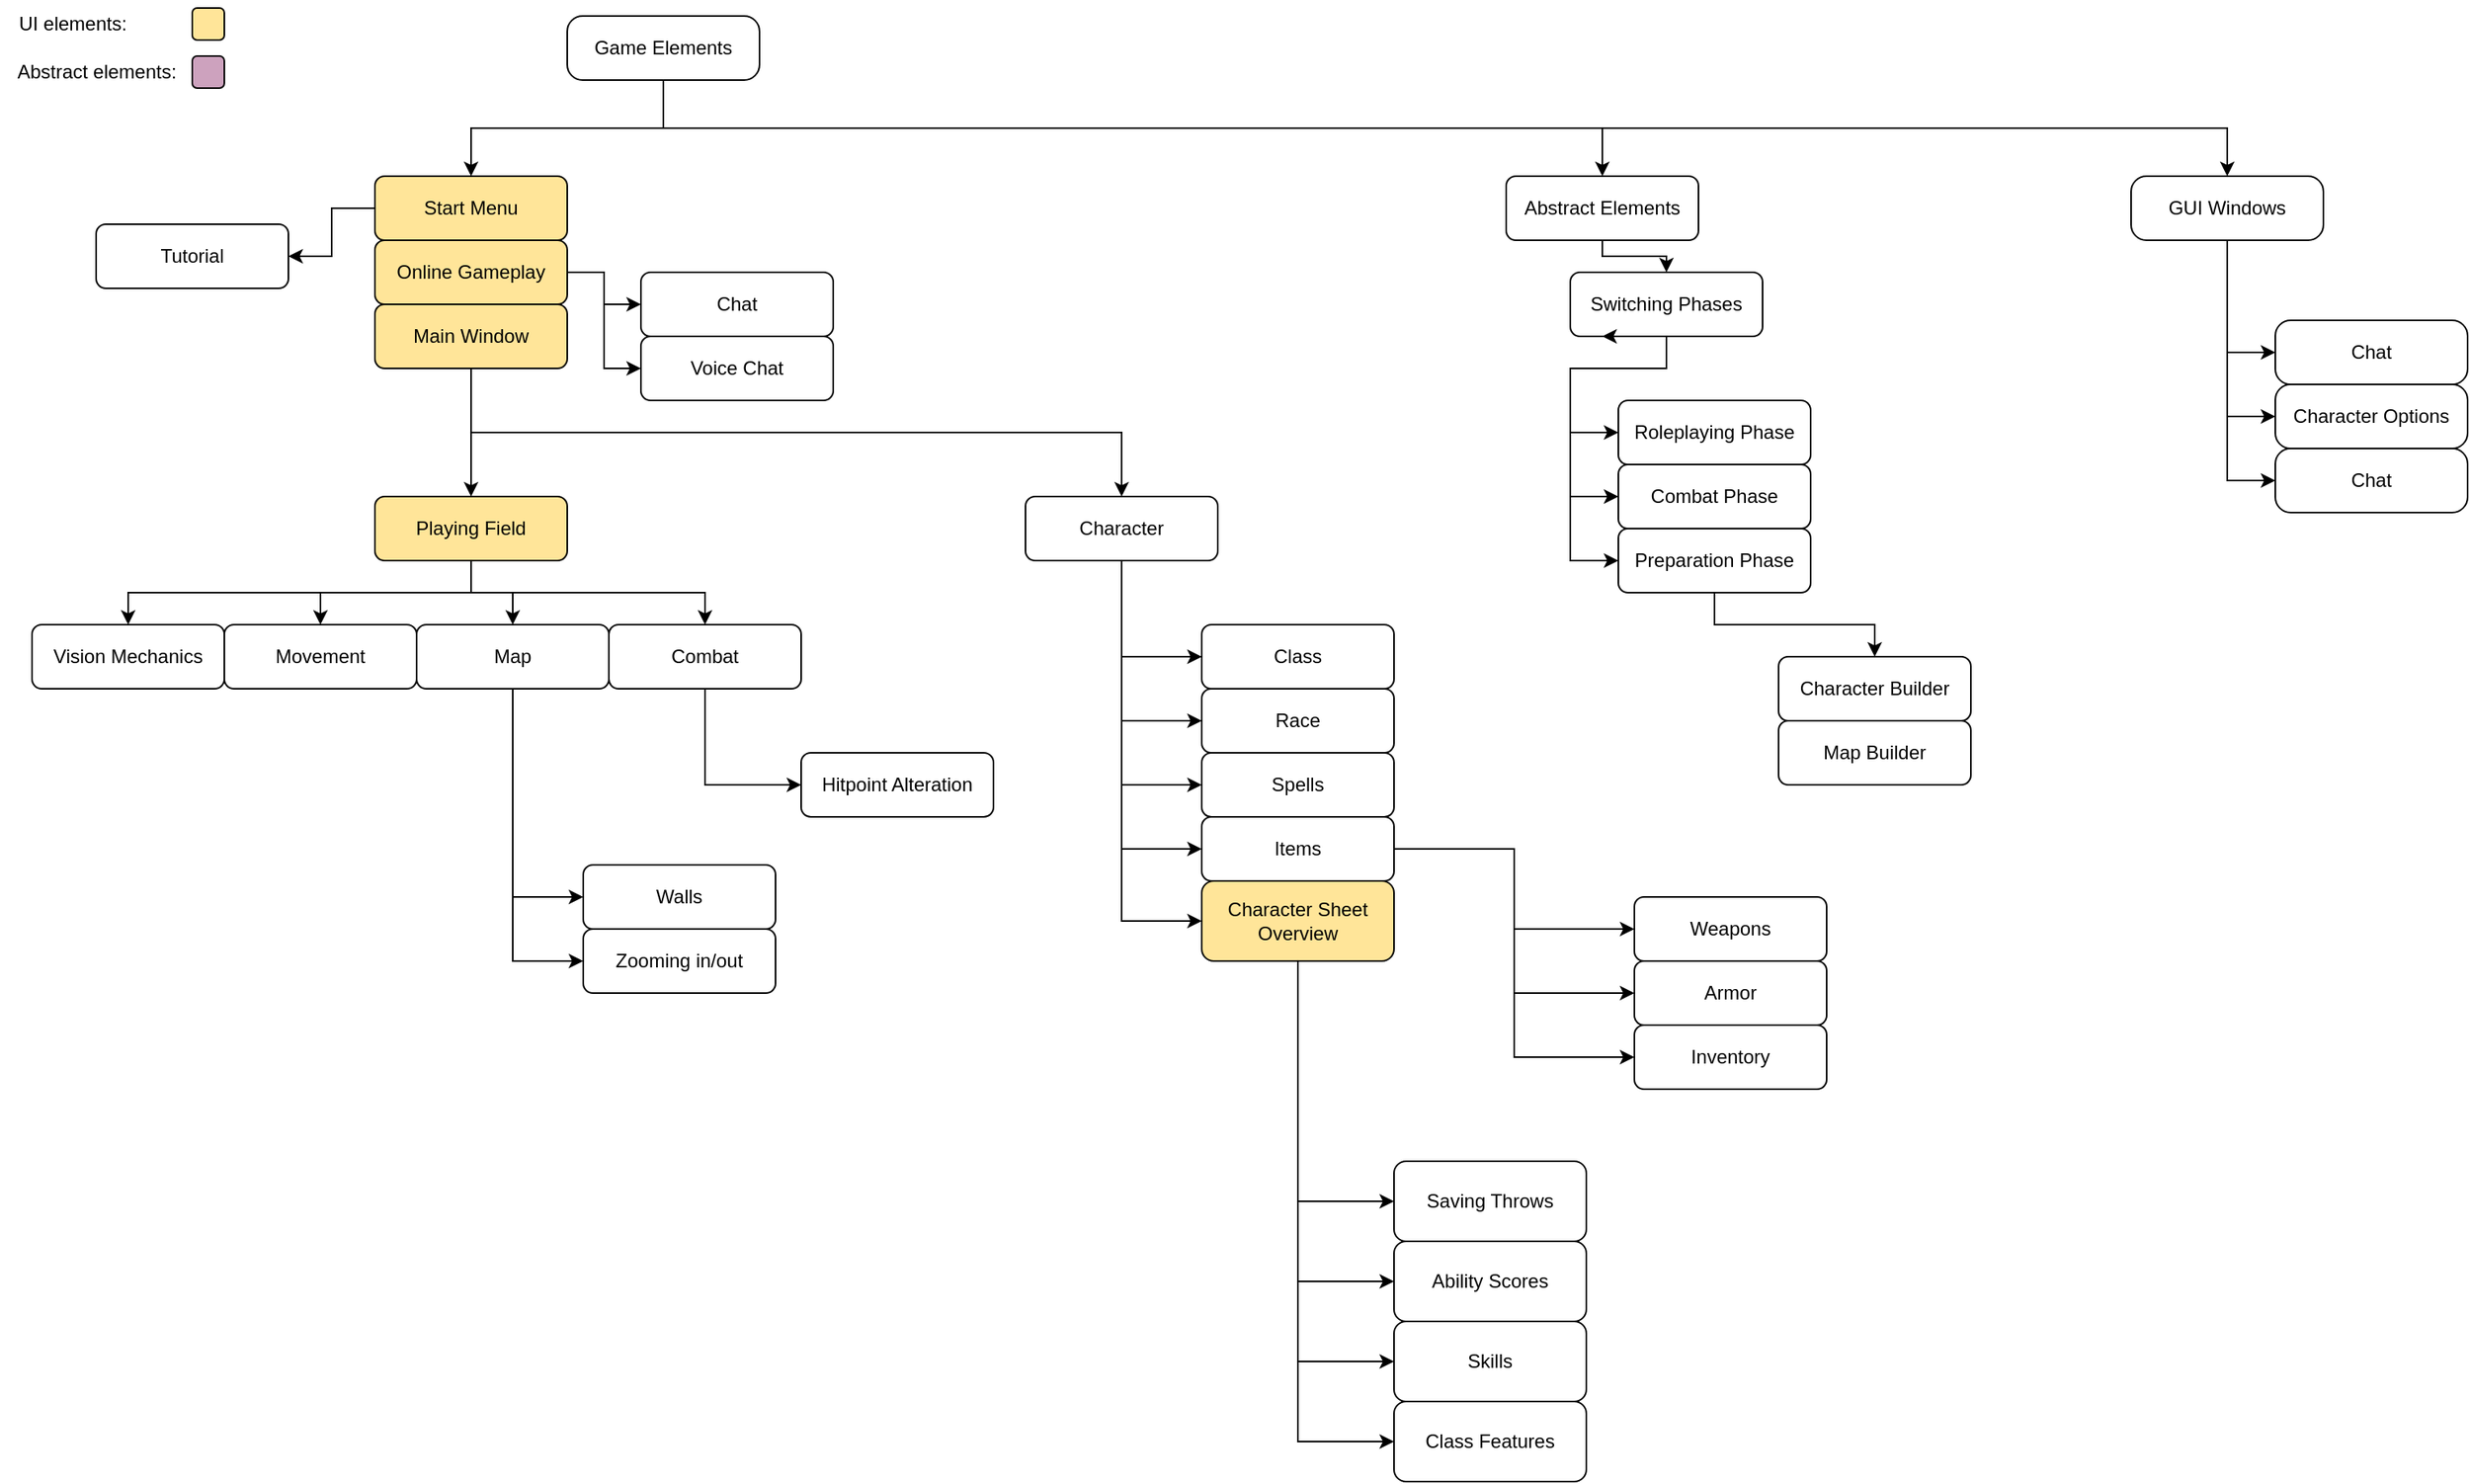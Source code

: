 <mxfile version="20.6.0" type="github">
  <diagram id="C5RBs43oDa-KdzZeNtuy" name="Page-1">
    <mxGraphModel dx="992" dy="571" grid="1" gridSize="10" guides="1" tooltips="1" connect="1" arrows="1" fold="1" page="1" pageScale="1" pageWidth="827" pageHeight="1169" math="0" shadow="0">
      <root>
        <mxCell id="WIyWlLk6GJQsqaUBKTNV-0" />
        <mxCell id="WIyWlLk6GJQsqaUBKTNV-1" parent="WIyWlLk6GJQsqaUBKTNV-0" />
        <mxCell id="jx4LFwp-OBBai578u4oB-67" style="edgeStyle=orthogonalEdgeStyle;rounded=0;orthogonalLoop=1;jettySize=auto;html=1;entryX=0.5;entryY=0;entryDx=0;entryDy=0;" parent="WIyWlLk6GJQsqaUBKTNV-1" source="X6m0LNsTIrMTmhEbzn1Y-8" target="X6m0LNsTIrMTmhEbzn1Y-15" edge="1">
          <mxGeometry relative="1" as="geometry" />
        </mxCell>
        <mxCell id="jx4LFwp-OBBai578u4oB-74" style="edgeStyle=orthogonalEdgeStyle;rounded=0;orthogonalLoop=1;jettySize=auto;html=1;exitX=0.5;exitY=1;exitDx=0;exitDy=0;" parent="WIyWlLk6GJQsqaUBKTNV-1" source="X6m0LNsTIrMTmhEbzn1Y-8" target="X6m0LNsTIrMTmhEbzn1Y-19" edge="1">
          <mxGeometry relative="1" as="geometry" />
        </mxCell>
        <mxCell id="jx4LFwp-OBBai578u4oB-75" style="edgeStyle=orthogonalEdgeStyle;rounded=0;orthogonalLoop=1;jettySize=auto;html=1;entryX=0.5;entryY=0;entryDx=0;entryDy=0;exitX=0.5;exitY=1;exitDx=0;exitDy=0;" parent="WIyWlLk6GJQsqaUBKTNV-1" source="X6m0LNsTIrMTmhEbzn1Y-8" target="jx4LFwp-OBBai578u4oB-64" edge="1">
          <mxGeometry relative="1" as="geometry" />
        </mxCell>
        <mxCell id="X6m0LNsTIrMTmhEbzn1Y-8" value="Game Elements" style="rounded=1;whiteSpace=wrap;html=1;arcSize=24;" parent="WIyWlLk6GJQsqaUBKTNV-1" vertex="1">
          <mxGeometry x="354" y="20" width="120" height="40" as="geometry" />
        </mxCell>
        <mxCell id="A_jg6QtYTX-o13DUDRs6-0" value="" style="edgeStyle=orthogonalEdgeStyle;rounded=0;orthogonalLoop=1;jettySize=auto;html=1;" edge="1" parent="WIyWlLk6GJQsqaUBKTNV-1" source="X6m0LNsTIrMTmhEbzn1Y-15" target="LVBtN3Xu9n1xNQjiw8Hy-2">
          <mxGeometry relative="1" as="geometry" />
        </mxCell>
        <mxCell id="X6m0LNsTIrMTmhEbzn1Y-15" value="Start Menu" style="rounded=1;whiteSpace=wrap;html=1;fillColor=#FFE599;" parent="WIyWlLk6GJQsqaUBKTNV-1" vertex="1">
          <mxGeometry x="234" y="120" width="120" height="40" as="geometry" />
        </mxCell>
        <mxCell id="jx4LFwp-OBBai578u4oB-3" style="edgeStyle=orthogonalEdgeStyle;rounded=0;orthogonalLoop=1;jettySize=auto;html=1;exitX=1;exitY=0.5;exitDx=0;exitDy=0;entryX=0;entryY=0.5;entryDx=0;entryDy=0;" parent="WIyWlLk6GJQsqaUBKTNV-1" source="X6m0LNsTIrMTmhEbzn1Y-16" target="jx4LFwp-OBBai578u4oB-2" edge="1">
          <mxGeometry relative="1" as="geometry" />
        </mxCell>
        <mxCell id="jx4LFwp-OBBai578u4oB-53" style="edgeStyle=orthogonalEdgeStyle;rounded=0;orthogonalLoop=1;jettySize=auto;html=1;exitX=1;exitY=0.5;exitDx=0;exitDy=0;entryX=0;entryY=0.5;entryDx=0;entryDy=0;" parent="WIyWlLk6GJQsqaUBKTNV-1" source="X6m0LNsTIrMTmhEbzn1Y-16" target="jx4LFwp-OBBai578u4oB-4" edge="1">
          <mxGeometry relative="1" as="geometry" />
        </mxCell>
        <mxCell id="X6m0LNsTIrMTmhEbzn1Y-16" value="Online Gameplay" style="rounded=1;whiteSpace=wrap;html=1;fillColor=#FFE599;" parent="WIyWlLk6GJQsqaUBKTNV-1" vertex="1">
          <mxGeometry x="234" y="160" width="120" height="40" as="geometry" />
        </mxCell>
        <mxCell id="jx4LFwp-OBBai578u4oB-26" style="edgeStyle=orthogonalEdgeStyle;rounded=0;orthogonalLoop=1;jettySize=auto;html=1;exitX=0.5;exitY=1;exitDx=0;exitDy=0;" parent="WIyWlLk6GJQsqaUBKTNV-1" source="X6m0LNsTIrMTmhEbzn1Y-17" target="jx4LFwp-OBBai578u4oB-25" edge="1">
          <mxGeometry relative="1" as="geometry" />
        </mxCell>
        <mxCell id="X6m0LNsTIrMTmhEbzn1Y-17" value="Main Window" style="rounded=1;whiteSpace=wrap;html=1;fillColor=#FFE599;" parent="WIyWlLk6GJQsqaUBKTNV-1" vertex="1">
          <mxGeometry x="234" y="200" width="120" height="40" as="geometry" />
        </mxCell>
        <mxCell id="jx4LFwp-OBBai578u4oB-8" style="edgeStyle=orthogonalEdgeStyle;rounded=0;orthogonalLoop=1;jettySize=auto;html=1;exitX=0.5;exitY=1;exitDx=0;exitDy=0;entryX=0.5;entryY=0;entryDx=0;entryDy=0;" parent="WIyWlLk6GJQsqaUBKTNV-1" source="X6m0LNsTIrMTmhEbzn1Y-19" target="X6m0LNsTIrMTmhEbzn1Y-24" edge="1">
          <mxGeometry relative="1" as="geometry">
            <Array as="points">
              <mxPoint x="1000" y="170" />
              <mxPoint x="1040" y="170" />
            </Array>
          </mxGeometry>
        </mxCell>
        <mxCell id="X6m0LNsTIrMTmhEbzn1Y-19" value="Abstract Elements" style="rounded=1;whiteSpace=wrap;html=1;" parent="WIyWlLk6GJQsqaUBKTNV-1" vertex="1">
          <mxGeometry x="940" y="120" width="120" height="40" as="geometry" />
        </mxCell>
        <mxCell id="X6m0LNsTIrMTmhEbzn1Y-21" value="Roleplaying Phase&lt;br&gt;" style="rounded=1;whiteSpace=wrap;html=1;" parent="WIyWlLk6GJQsqaUBKTNV-1" vertex="1">
          <mxGeometry x="1010" y="260" width="120" height="40" as="geometry" />
        </mxCell>
        <mxCell id="X6m0LNsTIrMTmhEbzn1Y-22" value="Combat Phase" style="rounded=1;whiteSpace=wrap;html=1;" parent="WIyWlLk6GJQsqaUBKTNV-1" vertex="1">
          <mxGeometry x="1010" y="300" width="120" height="40" as="geometry" />
        </mxCell>
        <mxCell id="jx4LFwp-OBBai578u4oB-10" style="edgeStyle=orthogonalEdgeStyle;rounded=0;orthogonalLoop=1;jettySize=auto;html=1;exitX=0.5;exitY=1;exitDx=0;exitDy=0;" parent="WIyWlLk6GJQsqaUBKTNV-1" source="X6m0LNsTIrMTmhEbzn1Y-23" target="jx4LFwp-OBBai578u4oB-9" edge="1">
          <mxGeometry relative="1" as="geometry" />
        </mxCell>
        <mxCell id="X6m0LNsTIrMTmhEbzn1Y-23" value="Preparation Phase" style="rounded=1;whiteSpace=wrap;html=1;" parent="WIyWlLk6GJQsqaUBKTNV-1" vertex="1">
          <mxGeometry x="1010" y="340" width="120" height="40" as="geometry" />
        </mxCell>
        <mxCell id="X6m0LNsTIrMTmhEbzn1Y-24" value="Switching Phases" style="rounded=1;whiteSpace=wrap;html=1;" parent="WIyWlLk6GJQsqaUBKTNV-1" vertex="1">
          <mxGeometry x="980" y="180" width="120" height="40" as="geometry" />
        </mxCell>
        <mxCell id="X6m0LNsTIrMTmhEbzn1Y-26" value="" style="endArrow=classic;html=1;rounded=0;exitX=0.5;exitY=1;exitDx=0;exitDy=0;" parent="WIyWlLk6GJQsqaUBKTNV-1" source="X6m0LNsTIrMTmhEbzn1Y-24" edge="1">
          <mxGeometry width="50" height="50" relative="1" as="geometry">
            <mxPoint x="1040" y="270" as="sourcePoint" />
            <mxPoint x="1000" y="220" as="targetPoint" />
          </mxGeometry>
        </mxCell>
        <mxCell id="X6m0LNsTIrMTmhEbzn1Y-34" value="" style="endArrow=classic;html=1;rounded=0;exitX=0.5;exitY=1;exitDx=0;exitDy=0;entryX=0;entryY=0.5;entryDx=0;entryDy=0;" parent="WIyWlLk6GJQsqaUBKTNV-1" source="X6m0LNsTIrMTmhEbzn1Y-24" target="X6m0LNsTIrMTmhEbzn1Y-21" edge="1">
          <mxGeometry width="50" height="50" relative="1" as="geometry">
            <mxPoint x="980" y="240" as="sourcePoint" />
            <mxPoint x="980" y="340" as="targetPoint" />
            <Array as="points">
              <mxPoint x="1040" y="240" />
              <mxPoint x="980" y="240" />
              <mxPoint x="980" y="280" />
            </Array>
          </mxGeometry>
        </mxCell>
        <mxCell id="X6m0LNsTIrMTmhEbzn1Y-35" value="" style="endArrow=classic;html=1;rounded=0;entryX=0;entryY=0.5;entryDx=0;entryDy=0;" parent="WIyWlLk6GJQsqaUBKTNV-1" target="X6m0LNsTIrMTmhEbzn1Y-23" edge="1">
          <mxGeometry width="50" height="50" relative="1" as="geometry">
            <mxPoint x="980" y="240" as="sourcePoint" />
            <mxPoint x="1017" y="270" as="targetPoint" />
            <Array as="points">
              <mxPoint x="980" y="360" />
            </Array>
          </mxGeometry>
        </mxCell>
        <mxCell id="X6m0LNsTIrMTmhEbzn1Y-38" value="" style="endArrow=classic;html=1;rounded=0;entryX=0;entryY=0.5;entryDx=0;entryDy=0;" parent="WIyWlLk6GJQsqaUBKTNV-1" target="X6m0LNsTIrMTmhEbzn1Y-22" edge="1">
          <mxGeometry width="50" height="50" relative="1" as="geometry">
            <mxPoint x="980" y="240" as="sourcePoint" />
            <mxPoint x="1027" y="280" as="targetPoint" />
            <Array as="points">
              <mxPoint x="980" y="320" />
            </Array>
          </mxGeometry>
        </mxCell>
        <mxCell id="X6m0LNsTIrMTmhEbzn1Y-41" value="" style="endArrow=classic;html=1;rounded=0;exitX=0.5;exitY=1;exitDx=0;exitDy=0;" parent="WIyWlLk6GJQsqaUBKTNV-1" source="X6m0LNsTIrMTmhEbzn1Y-17" edge="1">
          <mxGeometry width="50" height="50" relative="1" as="geometry">
            <mxPoint x="410" y="320" as="sourcePoint" />
            <mxPoint x="294" y="320" as="targetPoint" />
          </mxGeometry>
        </mxCell>
        <mxCell id="jx4LFwp-OBBai578u4oB-14" style="edgeStyle=orthogonalEdgeStyle;rounded=0;orthogonalLoop=1;jettySize=auto;html=1;exitX=0.5;exitY=1;exitDx=0;exitDy=0;" parent="WIyWlLk6GJQsqaUBKTNV-1" source="X6m0LNsTIrMTmhEbzn1Y-42" target="jx4LFwp-OBBai578u4oB-13" edge="1">
          <mxGeometry relative="1" as="geometry" />
        </mxCell>
        <mxCell id="jx4LFwp-OBBai578u4oB-16" style="edgeStyle=orthogonalEdgeStyle;rounded=0;orthogonalLoop=1;jettySize=auto;html=1;exitX=0.5;exitY=1;exitDx=0;exitDy=0;" parent="WIyWlLk6GJQsqaUBKTNV-1" source="X6m0LNsTIrMTmhEbzn1Y-42" target="jx4LFwp-OBBai578u4oB-15" edge="1">
          <mxGeometry relative="1" as="geometry" />
        </mxCell>
        <mxCell id="jx4LFwp-OBBai578u4oB-18" style="edgeStyle=orthogonalEdgeStyle;rounded=0;orthogonalLoop=1;jettySize=auto;html=1;exitX=0.5;exitY=1;exitDx=0;exitDy=0;" parent="WIyWlLk6GJQsqaUBKTNV-1" source="X6m0LNsTIrMTmhEbzn1Y-42" target="jx4LFwp-OBBai578u4oB-17" edge="1">
          <mxGeometry relative="1" as="geometry" />
        </mxCell>
        <mxCell id="jx4LFwp-OBBai578u4oB-20" style="edgeStyle=orthogonalEdgeStyle;rounded=0;orthogonalLoop=1;jettySize=auto;html=1;exitX=0.5;exitY=1;exitDx=0;exitDy=0;" parent="WIyWlLk6GJQsqaUBKTNV-1" source="X6m0LNsTIrMTmhEbzn1Y-42" target="jx4LFwp-OBBai578u4oB-19" edge="1">
          <mxGeometry relative="1" as="geometry" />
        </mxCell>
        <mxCell id="X6m0LNsTIrMTmhEbzn1Y-42" value="Playing Field" style="rounded=1;whiteSpace=wrap;html=1;fillColor=#FFE599;" parent="WIyWlLk6GJQsqaUBKTNV-1" vertex="1">
          <mxGeometry x="234" y="320" width="120" height="40" as="geometry" />
        </mxCell>
        <mxCell id="jx4LFwp-OBBai578u4oB-0" value="" style="rounded=1;whiteSpace=wrap;html=1;fillColor=#FFE599;" parent="WIyWlLk6GJQsqaUBKTNV-1" vertex="1">
          <mxGeometry x="120" y="15" width="20" height="20" as="geometry" />
        </mxCell>
        <mxCell id="jx4LFwp-OBBai578u4oB-5" style="edgeStyle=orthogonalEdgeStyle;rounded=0;orthogonalLoop=1;jettySize=auto;html=1;" parent="WIyWlLk6GJQsqaUBKTNV-1" source="jx4LFwp-OBBai578u4oB-2" target="jx4LFwp-OBBai578u4oB-4" edge="1">
          <mxGeometry relative="1" as="geometry" />
        </mxCell>
        <mxCell id="jx4LFwp-OBBai578u4oB-2" value="Chat" style="rounded=1;whiteSpace=wrap;html=1;" parent="WIyWlLk6GJQsqaUBKTNV-1" vertex="1">
          <mxGeometry x="400" y="180" width="120" height="40" as="geometry" />
        </mxCell>
        <mxCell id="jx4LFwp-OBBai578u4oB-4" value="Voice Chat" style="rounded=1;whiteSpace=wrap;html=1;" parent="WIyWlLk6GJQsqaUBKTNV-1" vertex="1">
          <mxGeometry x="400" y="220" width="120" height="40" as="geometry" />
        </mxCell>
        <mxCell id="jx4LFwp-OBBai578u4oB-12" style="edgeStyle=orthogonalEdgeStyle;rounded=0;orthogonalLoop=1;jettySize=auto;html=1;exitX=0.5;exitY=1;exitDx=0;exitDy=0;" parent="WIyWlLk6GJQsqaUBKTNV-1" source="jx4LFwp-OBBai578u4oB-9" target="jx4LFwp-OBBai578u4oB-11" edge="1">
          <mxGeometry relative="1" as="geometry" />
        </mxCell>
        <mxCell id="jx4LFwp-OBBai578u4oB-9" value="Character Builder" style="rounded=1;whiteSpace=wrap;html=1;" parent="WIyWlLk6GJQsqaUBKTNV-1" vertex="1">
          <mxGeometry x="1110" y="420" width="120" height="40" as="geometry" />
        </mxCell>
        <mxCell id="jx4LFwp-OBBai578u4oB-11" value="Map Builder" style="rounded=1;whiteSpace=wrap;html=1;" parent="WIyWlLk6GJQsqaUBKTNV-1" vertex="1">
          <mxGeometry x="1110" y="460" width="120" height="40" as="geometry" />
        </mxCell>
        <mxCell id="jx4LFwp-OBBai578u4oB-13" value="Movement" style="rounded=1;whiteSpace=wrap;html=1;" parent="WIyWlLk6GJQsqaUBKTNV-1" vertex="1">
          <mxGeometry x="140" y="400" width="120" height="40" as="geometry" />
        </mxCell>
        <mxCell id="jx4LFwp-OBBai578u4oB-22" style="edgeStyle=orthogonalEdgeStyle;rounded=0;orthogonalLoop=1;jettySize=auto;html=1;exitX=0.5;exitY=1;exitDx=0;exitDy=0;entryX=0;entryY=0.5;entryDx=0;entryDy=0;" parent="WIyWlLk6GJQsqaUBKTNV-1" source="jx4LFwp-OBBai578u4oB-15" target="jx4LFwp-OBBai578u4oB-21" edge="1">
          <mxGeometry relative="1" as="geometry" />
        </mxCell>
        <mxCell id="jx4LFwp-OBBai578u4oB-59" style="edgeStyle=orthogonalEdgeStyle;rounded=0;orthogonalLoop=1;jettySize=auto;html=1;entryX=0;entryY=0.5;entryDx=0;entryDy=0;" parent="WIyWlLk6GJQsqaUBKTNV-1" source="jx4LFwp-OBBai578u4oB-15" target="jx4LFwp-OBBai578u4oB-57" edge="1">
          <mxGeometry relative="1" as="geometry" />
        </mxCell>
        <mxCell id="jx4LFwp-OBBai578u4oB-15" value="Map" style="rounded=1;whiteSpace=wrap;html=1;" parent="WIyWlLk6GJQsqaUBKTNV-1" vertex="1">
          <mxGeometry x="260" y="400" width="120" height="40" as="geometry" />
        </mxCell>
        <mxCell id="jx4LFwp-OBBai578u4oB-63" style="edgeStyle=orthogonalEdgeStyle;rounded=0;orthogonalLoop=1;jettySize=auto;html=1;entryX=0;entryY=0.5;entryDx=0;entryDy=0;" parent="WIyWlLk6GJQsqaUBKTNV-1" source="jx4LFwp-OBBai578u4oB-17" target="jx4LFwp-OBBai578u4oB-62" edge="1">
          <mxGeometry relative="1" as="geometry" />
        </mxCell>
        <mxCell id="jx4LFwp-OBBai578u4oB-17" value="Combat" style="rounded=1;whiteSpace=wrap;html=1;" parent="WIyWlLk6GJQsqaUBKTNV-1" vertex="1">
          <mxGeometry x="380" y="400" width="120" height="40" as="geometry" />
        </mxCell>
        <mxCell id="jx4LFwp-OBBai578u4oB-19" value="Vision Mechanics" style="rounded=1;whiteSpace=wrap;html=1;" parent="WIyWlLk6GJQsqaUBKTNV-1" vertex="1">
          <mxGeometry x="20" y="400" width="120" height="40" as="geometry" />
        </mxCell>
        <mxCell id="jx4LFwp-OBBai578u4oB-21" value="Zooming in/out" style="rounded=1;whiteSpace=wrap;html=1;" parent="WIyWlLk6GJQsqaUBKTNV-1" vertex="1">
          <mxGeometry x="364" y="590" width="120" height="40" as="geometry" />
        </mxCell>
        <mxCell id="jx4LFwp-OBBai578u4oB-28" style="edgeStyle=orthogonalEdgeStyle;rounded=0;orthogonalLoop=1;jettySize=auto;html=1;" parent="WIyWlLk6GJQsqaUBKTNV-1" source="jx4LFwp-OBBai578u4oB-25" target="jx4LFwp-OBBai578u4oB-27" edge="1">
          <mxGeometry relative="1" as="geometry">
            <Array as="points">
              <mxPoint x="700" y="420" />
            </Array>
          </mxGeometry>
        </mxCell>
        <mxCell id="jx4LFwp-OBBai578u4oB-30" style="edgeStyle=orthogonalEdgeStyle;rounded=0;orthogonalLoop=1;jettySize=auto;html=1;entryX=0;entryY=0.5;entryDx=0;entryDy=0;" parent="WIyWlLk6GJQsqaUBKTNV-1" source="jx4LFwp-OBBai578u4oB-25" target="jx4LFwp-OBBai578u4oB-29" edge="1">
          <mxGeometry relative="1" as="geometry" />
        </mxCell>
        <mxCell id="jx4LFwp-OBBai578u4oB-32" style="edgeStyle=orthogonalEdgeStyle;rounded=0;orthogonalLoop=1;jettySize=auto;html=1;" parent="WIyWlLk6GJQsqaUBKTNV-1" source="jx4LFwp-OBBai578u4oB-25" target="jx4LFwp-OBBai578u4oB-31" edge="1">
          <mxGeometry relative="1" as="geometry" />
        </mxCell>
        <mxCell id="jx4LFwp-OBBai578u4oB-33" style="edgeStyle=orthogonalEdgeStyle;rounded=0;orthogonalLoop=1;jettySize=auto;html=1;exitX=0.5;exitY=1;exitDx=0;exitDy=0;entryX=0;entryY=0.5;entryDx=0;entryDy=0;" parent="WIyWlLk6GJQsqaUBKTNV-1" source="jx4LFwp-OBBai578u4oB-25" target="jx4LFwp-OBBai578u4oB-31" edge="1">
          <mxGeometry relative="1" as="geometry" />
        </mxCell>
        <mxCell id="jx4LFwp-OBBai578u4oB-37" style="edgeStyle=orthogonalEdgeStyle;rounded=0;orthogonalLoop=1;jettySize=auto;html=1;exitX=0.5;exitY=1;exitDx=0;exitDy=0;entryX=0;entryY=0.5;entryDx=0;entryDy=0;" parent="WIyWlLk6GJQsqaUBKTNV-1" source="jx4LFwp-OBBai578u4oB-25" target="jx4LFwp-OBBai578u4oB-34" edge="1">
          <mxGeometry relative="1" as="geometry" />
        </mxCell>
        <mxCell id="jx4LFwp-OBBai578u4oB-45" style="edgeStyle=orthogonalEdgeStyle;rounded=0;orthogonalLoop=1;jettySize=auto;html=1;exitX=0.5;exitY=1;exitDx=0;exitDy=0;" parent="WIyWlLk6GJQsqaUBKTNV-1" source="jx4LFwp-OBBai578u4oB-25" target="jx4LFwp-OBBai578u4oB-44" edge="1">
          <mxGeometry relative="1" as="geometry" />
        </mxCell>
        <mxCell id="jx4LFwp-OBBai578u4oB-46" style="edgeStyle=orthogonalEdgeStyle;rounded=0;orthogonalLoop=1;jettySize=auto;html=1;exitX=0.5;exitY=1;exitDx=0;exitDy=0;entryX=0;entryY=0.5;entryDx=0;entryDy=0;" parent="WIyWlLk6GJQsqaUBKTNV-1" source="jx4LFwp-OBBai578u4oB-25" target="jx4LFwp-OBBai578u4oB-44" edge="1">
          <mxGeometry relative="1" as="geometry" />
        </mxCell>
        <mxCell id="jx4LFwp-OBBai578u4oB-25" value="Character" style="rounded=1;whiteSpace=wrap;html=1;" parent="WIyWlLk6GJQsqaUBKTNV-1" vertex="1">
          <mxGeometry x="640" y="320" width="120" height="40" as="geometry" />
        </mxCell>
        <mxCell id="jx4LFwp-OBBai578u4oB-27" value="Class" style="rounded=1;whiteSpace=wrap;html=1;" parent="WIyWlLk6GJQsqaUBKTNV-1" vertex="1">
          <mxGeometry x="750" y="400" width="120" height="40" as="geometry" />
        </mxCell>
        <mxCell id="jx4LFwp-OBBai578u4oB-29" value="Race" style="rounded=1;whiteSpace=wrap;html=1;" parent="WIyWlLk6GJQsqaUBKTNV-1" vertex="1">
          <mxGeometry x="750" y="440" width="120" height="40" as="geometry" />
        </mxCell>
        <mxCell id="jx4LFwp-OBBai578u4oB-31" value="Spells" style="rounded=1;whiteSpace=wrap;html=1;" parent="WIyWlLk6GJQsqaUBKTNV-1" vertex="1">
          <mxGeometry x="750" y="480" width="120" height="40" as="geometry" />
        </mxCell>
        <mxCell id="jx4LFwp-OBBai578u4oB-39" style="edgeStyle=orthogonalEdgeStyle;rounded=0;orthogonalLoop=1;jettySize=auto;html=1;exitX=1;exitY=0.5;exitDx=0;exitDy=0;entryX=0;entryY=0.5;entryDx=0;entryDy=0;" parent="WIyWlLk6GJQsqaUBKTNV-1" source="jx4LFwp-OBBai578u4oB-34" target="jx4LFwp-OBBai578u4oB-38" edge="1">
          <mxGeometry relative="1" as="geometry" />
        </mxCell>
        <mxCell id="jx4LFwp-OBBai578u4oB-41" style="edgeStyle=orthogonalEdgeStyle;rounded=0;orthogonalLoop=1;jettySize=auto;html=1;exitX=1;exitY=0.5;exitDx=0;exitDy=0;entryX=0;entryY=0.5;entryDx=0;entryDy=0;" parent="WIyWlLk6GJQsqaUBKTNV-1" source="jx4LFwp-OBBai578u4oB-34" target="jx4LFwp-OBBai578u4oB-40" edge="1">
          <mxGeometry relative="1" as="geometry" />
        </mxCell>
        <mxCell id="jx4LFwp-OBBai578u4oB-43" style="edgeStyle=orthogonalEdgeStyle;rounded=0;orthogonalLoop=1;jettySize=auto;html=1;exitX=1;exitY=0.5;exitDx=0;exitDy=0;entryX=0;entryY=0.5;entryDx=0;entryDy=0;" parent="WIyWlLk6GJQsqaUBKTNV-1" source="jx4LFwp-OBBai578u4oB-34" target="jx4LFwp-OBBai578u4oB-42" edge="1">
          <mxGeometry relative="1" as="geometry" />
        </mxCell>
        <mxCell id="jx4LFwp-OBBai578u4oB-34" value="Items" style="rounded=1;whiteSpace=wrap;html=1;" parent="WIyWlLk6GJQsqaUBKTNV-1" vertex="1">
          <mxGeometry x="750" y="520" width="120" height="40" as="geometry" />
        </mxCell>
        <mxCell id="jx4LFwp-OBBai578u4oB-38" value="Weapons" style="rounded=1;whiteSpace=wrap;html=1;" parent="WIyWlLk6GJQsqaUBKTNV-1" vertex="1">
          <mxGeometry x="1020" y="570" width="120" height="40" as="geometry" />
        </mxCell>
        <mxCell id="jx4LFwp-OBBai578u4oB-40" value="Armor" style="rounded=1;whiteSpace=wrap;html=1;" parent="WIyWlLk6GJQsqaUBKTNV-1" vertex="1">
          <mxGeometry x="1020" y="610" width="120" height="40" as="geometry" />
        </mxCell>
        <mxCell id="jx4LFwp-OBBai578u4oB-42" value="Inventory" style="rounded=1;whiteSpace=wrap;html=1;" parent="WIyWlLk6GJQsqaUBKTNV-1" vertex="1">
          <mxGeometry x="1020" y="650" width="120" height="40" as="geometry" />
        </mxCell>
        <mxCell id="jx4LFwp-OBBai578u4oB-48" style="edgeStyle=orthogonalEdgeStyle;rounded=0;orthogonalLoop=1;jettySize=auto;html=1;entryX=0;entryY=0.5;entryDx=0;entryDy=0;" parent="WIyWlLk6GJQsqaUBKTNV-1" source="jx4LFwp-OBBai578u4oB-44" target="jx4LFwp-OBBai578u4oB-47" edge="1">
          <mxGeometry relative="1" as="geometry" />
        </mxCell>
        <mxCell id="ZDpdqGoxNQ8h-dEn4phO-3" style="edgeStyle=orthogonalEdgeStyle;rounded=0;orthogonalLoop=1;jettySize=auto;html=1;entryX=0;entryY=0.5;entryDx=0;entryDy=0;" parent="WIyWlLk6GJQsqaUBKTNV-1" source="jx4LFwp-OBBai578u4oB-44" target="jx4LFwp-OBBai578u4oB-49" edge="1">
          <mxGeometry relative="1" as="geometry" />
        </mxCell>
        <mxCell id="ZDpdqGoxNQ8h-dEn4phO-4" style="edgeStyle=orthogonalEdgeStyle;rounded=0;orthogonalLoop=1;jettySize=auto;html=1;entryX=0;entryY=0.5;entryDx=0;entryDy=0;" parent="WIyWlLk6GJQsqaUBKTNV-1" source="jx4LFwp-OBBai578u4oB-44" target="jx4LFwp-OBBai578u4oB-50" edge="1">
          <mxGeometry relative="1" as="geometry" />
        </mxCell>
        <mxCell id="ZDpdqGoxNQ8h-dEn4phO-5" style="edgeStyle=orthogonalEdgeStyle;rounded=0;orthogonalLoop=1;jettySize=auto;html=1;entryX=0;entryY=0.5;entryDx=0;entryDy=0;" parent="WIyWlLk6GJQsqaUBKTNV-1" source="jx4LFwp-OBBai578u4oB-44" target="jx4LFwp-OBBai578u4oB-51" edge="1">
          <mxGeometry relative="1" as="geometry" />
        </mxCell>
        <mxCell id="jx4LFwp-OBBai578u4oB-44" value="Character Sheet Overview" style="rounded=1;whiteSpace=wrap;html=1;fillColor=#FFE599;" parent="WIyWlLk6GJQsqaUBKTNV-1" vertex="1">
          <mxGeometry x="750" y="560" width="120" height="50" as="geometry" />
        </mxCell>
        <mxCell id="jx4LFwp-OBBai578u4oB-52" style="edgeStyle=orthogonalEdgeStyle;rounded=0;orthogonalLoop=1;jettySize=auto;html=1;exitX=0.75;exitY=1;exitDx=0;exitDy=0;" parent="WIyWlLk6GJQsqaUBKTNV-1" source="jx4LFwp-OBBai578u4oB-47" target="jx4LFwp-OBBai578u4oB-51" edge="1">
          <mxGeometry relative="1" as="geometry" />
        </mxCell>
        <mxCell id="jx4LFwp-OBBai578u4oB-47" value="Saving Throws" style="rounded=1;whiteSpace=wrap;html=1;" parent="WIyWlLk6GJQsqaUBKTNV-1" vertex="1">
          <mxGeometry x="870" y="735" width="120" height="50" as="geometry" />
        </mxCell>
        <mxCell id="jx4LFwp-OBBai578u4oB-49" value="Ability Scores" style="rounded=1;whiteSpace=wrap;html=1;" parent="WIyWlLk6GJQsqaUBKTNV-1" vertex="1">
          <mxGeometry x="870" y="785" width="120" height="50" as="geometry" />
        </mxCell>
        <mxCell id="jx4LFwp-OBBai578u4oB-50" value="Skills" style="rounded=1;whiteSpace=wrap;html=1;" parent="WIyWlLk6GJQsqaUBKTNV-1" vertex="1">
          <mxGeometry x="870" y="835" width="120" height="50" as="geometry" />
        </mxCell>
        <mxCell id="jx4LFwp-OBBai578u4oB-51" value="Class Features" style="rounded=1;whiteSpace=wrap;html=1;" parent="WIyWlLk6GJQsqaUBKTNV-1" vertex="1">
          <mxGeometry x="870" y="885" width="120" height="50" as="geometry" />
        </mxCell>
        <mxCell id="jx4LFwp-OBBai578u4oB-57" value="Walls" style="rounded=1;whiteSpace=wrap;html=1;" parent="WIyWlLk6GJQsqaUBKTNV-1" vertex="1">
          <mxGeometry x="364" y="550" width="120" height="40" as="geometry" />
        </mxCell>
        <mxCell id="jx4LFwp-OBBai578u4oB-62" value="Hitpoint Alteration" style="rounded=1;whiteSpace=wrap;html=1;" parent="WIyWlLk6GJQsqaUBKTNV-1" vertex="1">
          <mxGeometry x="500" y="480" width="120" height="40" as="geometry" />
        </mxCell>
        <mxCell id="jx4LFwp-OBBai578u4oB-69" style="edgeStyle=orthogonalEdgeStyle;rounded=0;orthogonalLoop=1;jettySize=auto;html=1;entryX=0;entryY=0.5;entryDx=0;entryDy=0;" parent="WIyWlLk6GJQsqaUBKTNV-1" source="jx4LFwp-OBBai578u4oB-64" target="jx4LFwp-OBBai578u4oB-68" edge="1">
          <mxGeometry relative="1" as="geometry" />
        </mxCell>
        <mxCell id="jx4LFwp-OBBai578u4oB-72" style="edgeStyle=orthogonalEdgeStyle;rounded=0;orthogonalLoop=1;jettySize=auto;html=1;entryX=0;entryY=0.5;entryDx=0;entryDy=0;" parent="WIyWlLk6GJQsqaUBKTNV-1" source="jx4LFwp-OBBai578u4oB-64" target="jx4LFwp-OBBai578u4oB-70" edge="1">
          <mxGeometry relative="1" as="geometry" />
        </mxCell>
        <mxCell id="jx4LFwp-OBBai578u4oB-73" style="edgeStyle=orthogonalEdgeStyle;rounded=0;orthogonalLoop=1;jettySize=auto;html=1;entryX=0;entryY=0.5;entryDx=0;entryDy=0;" parent="WIyWlLk6GJQsqaUBKTNV-1" source="jx4LFwp-OBBai578u4oB-64" target="jx4LFwp-OBBai578u4oB-71" edge="1">
          <mxGeometry relative="1" as="geometry" />
        </mxCell>
        <mxCell id="jx4LFwp-OBBai578u4oB-64" value="GUI Windows" style="rounded=1;whiteSpace=wrap;html=1;arcSize=24;" parent="WIyWlLk6GJQsqaUBKTNV-1" vertex="1">
          <mxGeometry x="1330" y="120" width="120" height="40" as="geometry" />
        </mxCell>
        <mxCell id="jx4LFwp-OBBai578u4oB-68" value="Chat" style="rounded=1;whiteSpace=wrap;html=1;arcSize=24;" parent="WIyWlLk6GJQsqaUBKTNV-1" vertex="1">
          <mxGeometry x="1420" y="210" width="120" height="40" as="geometry" />
        </mxCell>
        <mxCell id="jx4LFwp-OBBai578u4oB-70" value="Character Options" style="rounded=1;whiteSpace=wrap;html=1;arcSize=24;" parent="WIyWlLk6GJQsqaUBKTNV-1" vertex="1">
          <mxGeometry x="1420" y="250" width="120" height="40" as="geometry" />
        </mxCell>
        <mxCell id="jx4LFwp-OBBai578u4oB-71" value="Chat" style="rounded=1;whiteSpace=wrap;html=1;arcSize=24;" parent="WIyWlLk6GJQsqaUBKTNV-1" vertex="1">
          <mxGeometry x="1420" y="290" width="120" height="40" as="geometry" />
        </mxCell>
        <mxCell id="LVBtN3Xu9n1xNQjiw8Hy-1" value="UI elements:" style="text;html=1;align=center;verticalAlign=middle;resizable=0;points=[];autosize=1;strokeColor=none;fillColor=none;" parent="WIyWlLk6GJQsqaUBKTNV-1" vertex="1">
          <mxGeometry y="10" width="90" height="30" as="geometry" />
        </mxCell>
        <mxCell id="LVBtN3Xu9n1xNQjiw8Hy-2" value="Tutorial" style="rounded=1;whiteSpace=wrap;html=1;" parent="WIyWlLk6GJQsqaUBKTNV-1" vertex="1">
          <mxGeometry x="60" y="150" width="120" height="40" as="geometry" />
        </mxCell>
        <mxCell id="LVBtN3Xu9n1xNQjiw8Hy-3" value="Abstract elements:" style="text;html=1;align=center;verticalAlign=middle;resizable=0;points=[];autosize=1;strokeColor=none;fillColor=none;" parent="WIyWlLk6GJQsqaUBKTNV-1" vertex="1">
          <mxGeometry y="40" width="120" height="30" as="geometry" />
        </mxCell>
        <mxCell id="LVBtN3Xu9n1xNQjiw8Hy-4" value="" style="rounded=1;whiteSpace=wrap;html=1;fillColor=#CDA2BE;" parent="WIyWlLk6GJQsqaUBKTNV-1" vertex="1">
          <mxGeometry x="120" y="45" width="20" height="20" as="geometry" />
        </mxCell>
      </root>
    </mxGraphModel>
  </diagram>
</mxfile>
